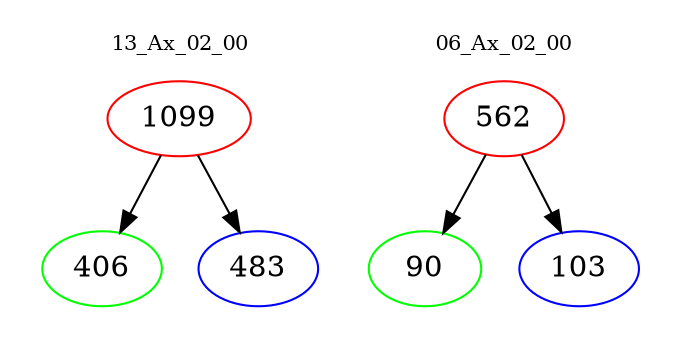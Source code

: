digraph{
subgraph cluster_0 {
color = white
label = "13_Ax_02_00";
fontsize=10;
T0_1099 [label="1099", color="red"]
T0_1099 -> T0_406 [color="black"]
T0_406 [label="406", color="green"]
T0_1099 -> T0_483 [color="black"]
T0_483 [label="483", color="blue"]
}
subgraph cluster_1 {
color = white
label = "06_Ax_02_00";
fontsize=10;
T1_562 [label="562", color="red"]
T1_562 -> T1_90 [color="black"]
T1_90 [label="90", color="green"]
T1_562 -> T1_103 [color="black"]
T1_103 [label="103", color="blue"]
}
}
